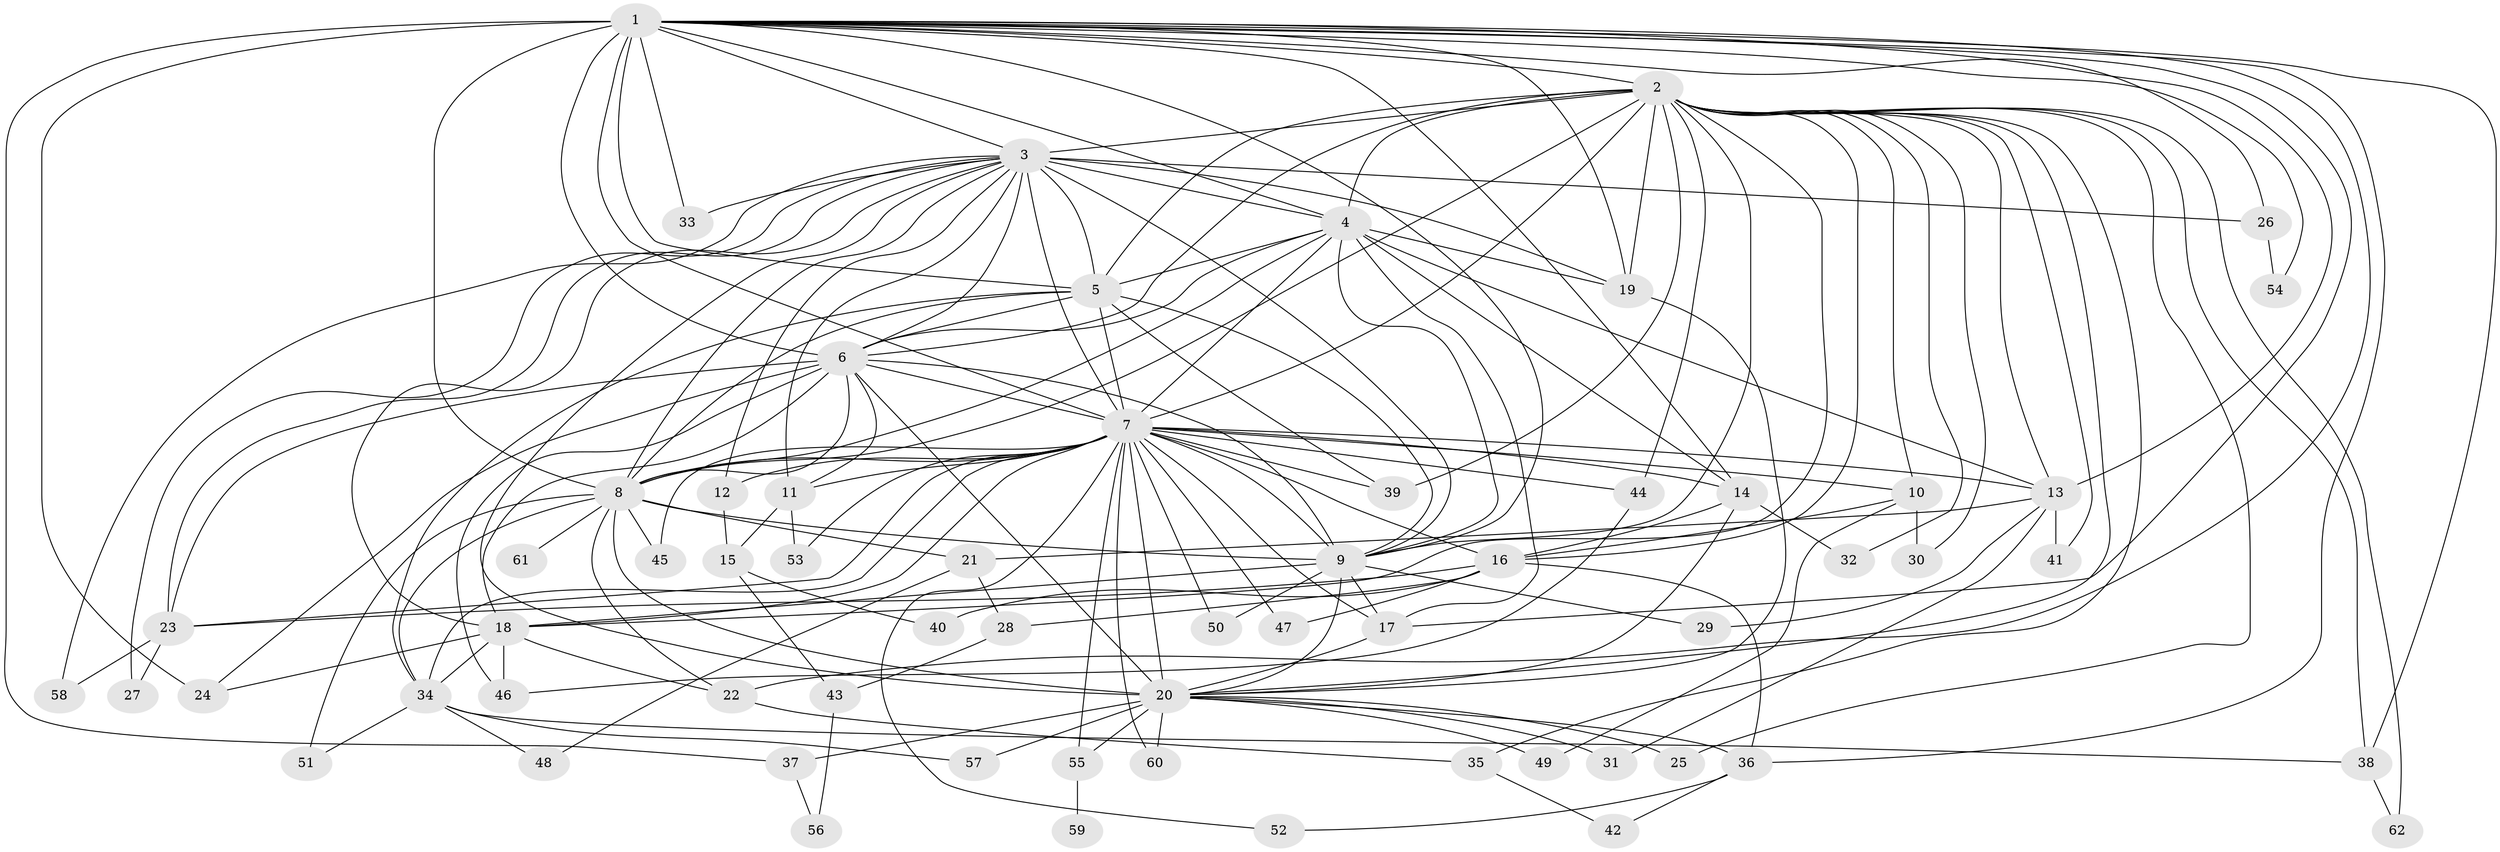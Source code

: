 // original degree distribution, {13: 0.008064516129032258, 30: 0.008064516129032258, 23: 0.008064516129032258, 24: 0.016129032258064516, 16: 0.008064516129032258, 29: 0.016129032258064516, 20: 0.008064516129032258, 15: 0.008064516129032258, 4: 0.12096774193548387, 5: 0.03225806451612903, 3: 0.1693548387096774, 7: 0.016129032258064516, 8: 0.008064516129032258, 6: 0.03225806451612903, 2: 0.5403225806451613}
// Generated by graph-tools (version 1.1) at 2025/49/03/04/25 22:49:59]
// undirected, 62 vertices, 170 edges
graph export_dot {
  node [color=gray90,style=filled];
  1;
  2;
  3;
  4;
  5;
  6;
  7;
  8;
  9;
  10;
  11;
  12;
  13;
  14;
  15;
  16;
  17;
  18;
  19;
  20;
  21;
  22;
  23;
  24;
  25;
  26;
  27;
  28;
  29;
  30;
  31;
  32;
  33;
  34;
  35;
  36;
  37;
  38;
  39;
  40;
  41;
  42;
  43;
  44;
  45;
  46;
  47;
  48;
  49;
  50;
  51;
  52;
  53;
  54;
  55;
  56;
  57;
  58;
  59;
  60;
  61;
  62;
  1 -- 2 [weight=2.0];
  1 -- 3 [weight=1.0];
  1 -- 4 [weight=2.0];
  1 -- 5 [weight=13.0];
  1 -- 6 [weight=1.0];
  1 -- 7 [weight=5.0];
  1 -- 8 [weight=2.0];
  1 -- 9 [weight=1.0];
  1 -- 13 [weight=1.0];
  1 -- 14 [weight=1.0];
  1 -- 17 [weight=1.0];
  1 -- 19 [weight=1.0];
  1 -- 22 [weight=1.0];
  1 -- 24 [weight=2.0];
  1 -- 26 [weight=1.0];
  1 -- 33 [weight=1.0];
  1 -- 36 [weight=1.0];
  1 -- 37 [weight=1.0];
  1 -- 38 [weight=1.0];
  1 -- 54 [weight=1.0];
  2 -- 3 [weight=2.0];
  2 -- 4 [weight=1.0];
  2 -- 5 [weight=1.0];
  2 -- 6 [weight=1.0];
  2 -- 7 [weight=3.0];
  2 -- 8 [weight=2.0];
  2 -- 9 [weight=1.0];
  2 -- 10 [weight=1.0];
  2 -- 13 [weight=1.0];
  2 -- 16 [weight=1.0];
  2 -- 18 [weight=1.0];
  2 -- 19 [weight=3.0];
  2 -- 20 [weight=1.0];
  2 -- 25 [weight=1.0];
  2 -- 30 [weight=1.0];
  2 -- 32 [weight=1.0];
  2 -- 35 [weight=1.0];
  2 -- 38 [weight=1.0];
  2 -- 39 [weight=1.0];
  2 -- 41 [weight=1.0];
  2 -- 44 [weight=1.0];
  2 -- 62 [weight=1.0];
  3 -- 4 [weight=1.0];
  3 -- 5 [weight=3.0];
  3 -- 6 [weight=2.0];
  3 -- 7 [weight=2.0];
  3 -- 8 [weight=2.0];
  3 -- 9 [weight=1.0];
  3 -- 11 [weight=1.0];
  3 -- 12 [weight=1.0];
  3 -- 18 [weight=1.0];
  3 -- 19 [weight=1.0];
  3 -- 20 [weight=1.0];
  3 -- 23 [weight=1.0];
  3 -- 26 [weight=1.0];
  3 -- 27 [weight=1.0];
  3 -- 33 [weight=1.0];
  3 -- 58 [weight=1.0];
  4 -- 5 [weight=1.0];
  4 -- 6 [weight=1.0];
  4 -- 7 [weight=3.0];
  4 -- 8 [weight=1.0];
  4 -- 9 [weight=1.0];
  4 -- 13 [weight=1.0];
  4 -- 14 [weight=1.0];
  4 -- 17 [weight=1.0];
  4 -- 19 [weight=7.0];
  5 -- 6 [weight=1.0];
  5 -- 7 [weight=2.0];
  5 -- 8 [weight=1.0];
  5 -- 9 [weight=1.0];
  5 -- 34 [weight=1.0];
  5 -- 39 [weight=1.0];
  6 -- 7 [weight=2.0];
  6 -- 8 [weight=1.0];
  6 -- 9 [weight=1.0];
  6 -- 11 [weight=1.0];
  6 -- 18 [weight=1.0];
  6 -- 20 [weight=1.0];
  6 -- 23 [weight=1.0];
  6 -- 24 [weight=1.0];
  6 -- 46 [weight=1.0];
  7 -- 8 [weight=2.0];
  7 -- 9 [weight=3.0];
  7 -- 10 [weight=1.0];
  7 -- 11 [weight=1.0];
  7 -- 12 [weight=1.0];
  7 -- 13 [weight=1.0];
  7 -- 14 [weight=2.0];
  7 -- 16 [weight=1.0];
  7 -- 17 [weight=1.0];
  7 -- 18 [weight=1.0];
  7 -- 20 [weight=11.0];
  7 -- 23 [weight=1.0];
  7 -- 34 [weight=1.0];
  7 -- 39 [weight=1.0];
  7 -- 44 [weight=1.0];
  7 -- 45 [weight=1.0];
  7 -- 47 [weight=1.0];
  7 -- 50 [weight=1.0];
  7 -- 52 [weight=1.0];
  7 -- 53 [weight=1.0];
  7 -- 55 [weight=1.0];
  7 -- 60 [weight=1.0];
  8 -- 9 [weight=1.0];
  8 -- 20 [weight=1.0];
  8 -- 21 [weight=1.0];
  8 -- 22 [weight=1.0];
  8 -- 34 [weight=1.0];
  8 -- 45 [weight=1.0];
  8 -- 51 [weight=1.0];
  8 -- 61 [weight=1.0];
  9 -- 17 [weight=1.0];
  9 -- 18 [weight=1.0];
  9 -- 20 [weight=1.0];
  9 -- 29 [weight=1.0];
  9 -- 50 [weight=1.0];
  10 -- 16 [weight=2.0];
  10 -- 30 [weight=1.0];
  10 -- 49 [weight=1.0];
  11 -- 15 [weight=1.0];
  11 -- 53 [weight=1.0];
  12 -- 15 [weight=1.0];
  13 -- 21 [weight=1.0];
  13 -- 29 [weight=1.0];
  13 -- 31 [weight=1.0];
  13 -- 41 [weight=1.0];
  14 -- 16 [weight=1.0];
  14 -- 20 [weight=1.0];
  14 -- 32 [weight=1.0];
  15 -- 40 [weight=1.0];
  15 -- 43 [weight=1.0];
  16 -- 23 [weight=1.0];
  16 -- 28 [weight=1.0];
  16 -- 36 [weight=1.0];
  16 -- 40 [weight=1.0];
  16 -- 47 [weight=1.0];
  17 -- 20 [weight=1.0];
  18 -- 22 [weight=1.0];
  18 -- 24 [weight=1.0];
  18 -- 34 [weight=1.0];
  18 -- 46 [weight=1.0];
  19 -- 20 [weight=1.0];
  20 -- 25 [weight=1.0];
  20 -- 31 [weight=1.0];
  20 -- 36 [weight=1.0];
  20 -- 37 [weight=2.0];
  20 -- 49 [weight=1.0];
  20 -- 55 [weight=1.0];
  20 -- 57 [weight=1.0];
  20 -- 60 [weight=1.0];
  21 -- 28 [weight=1.0];
  21 -- 48 [weight=1.0];
  22 -- 35 [weight=1.0];
  23 -- 27 [weight=1.0];
  23 -- 58 [weight=1.0];
  26 -- 54 [weight=1.0];
  28 -- 43 [weight=1.0];
  34 -- 38 [weight=1.0];
  34 -- 48 [weight=1.0];
  34 -- 51 [weight=1.0];
  34 -- 57 [weight=1.0];
  35 -- 42 [weight=1.0];
  36 -- 42 [weight=1.0];
  36 -- 52 [weight=1.0];
  37 -- 56 [weight=1.0];
  38 -- 62 [weight=1.0];
  43 -- 56 [weight=1.0];
  44 -- 46 [weight=1.0];
  55 -- 59 [weight=1.0];
}

